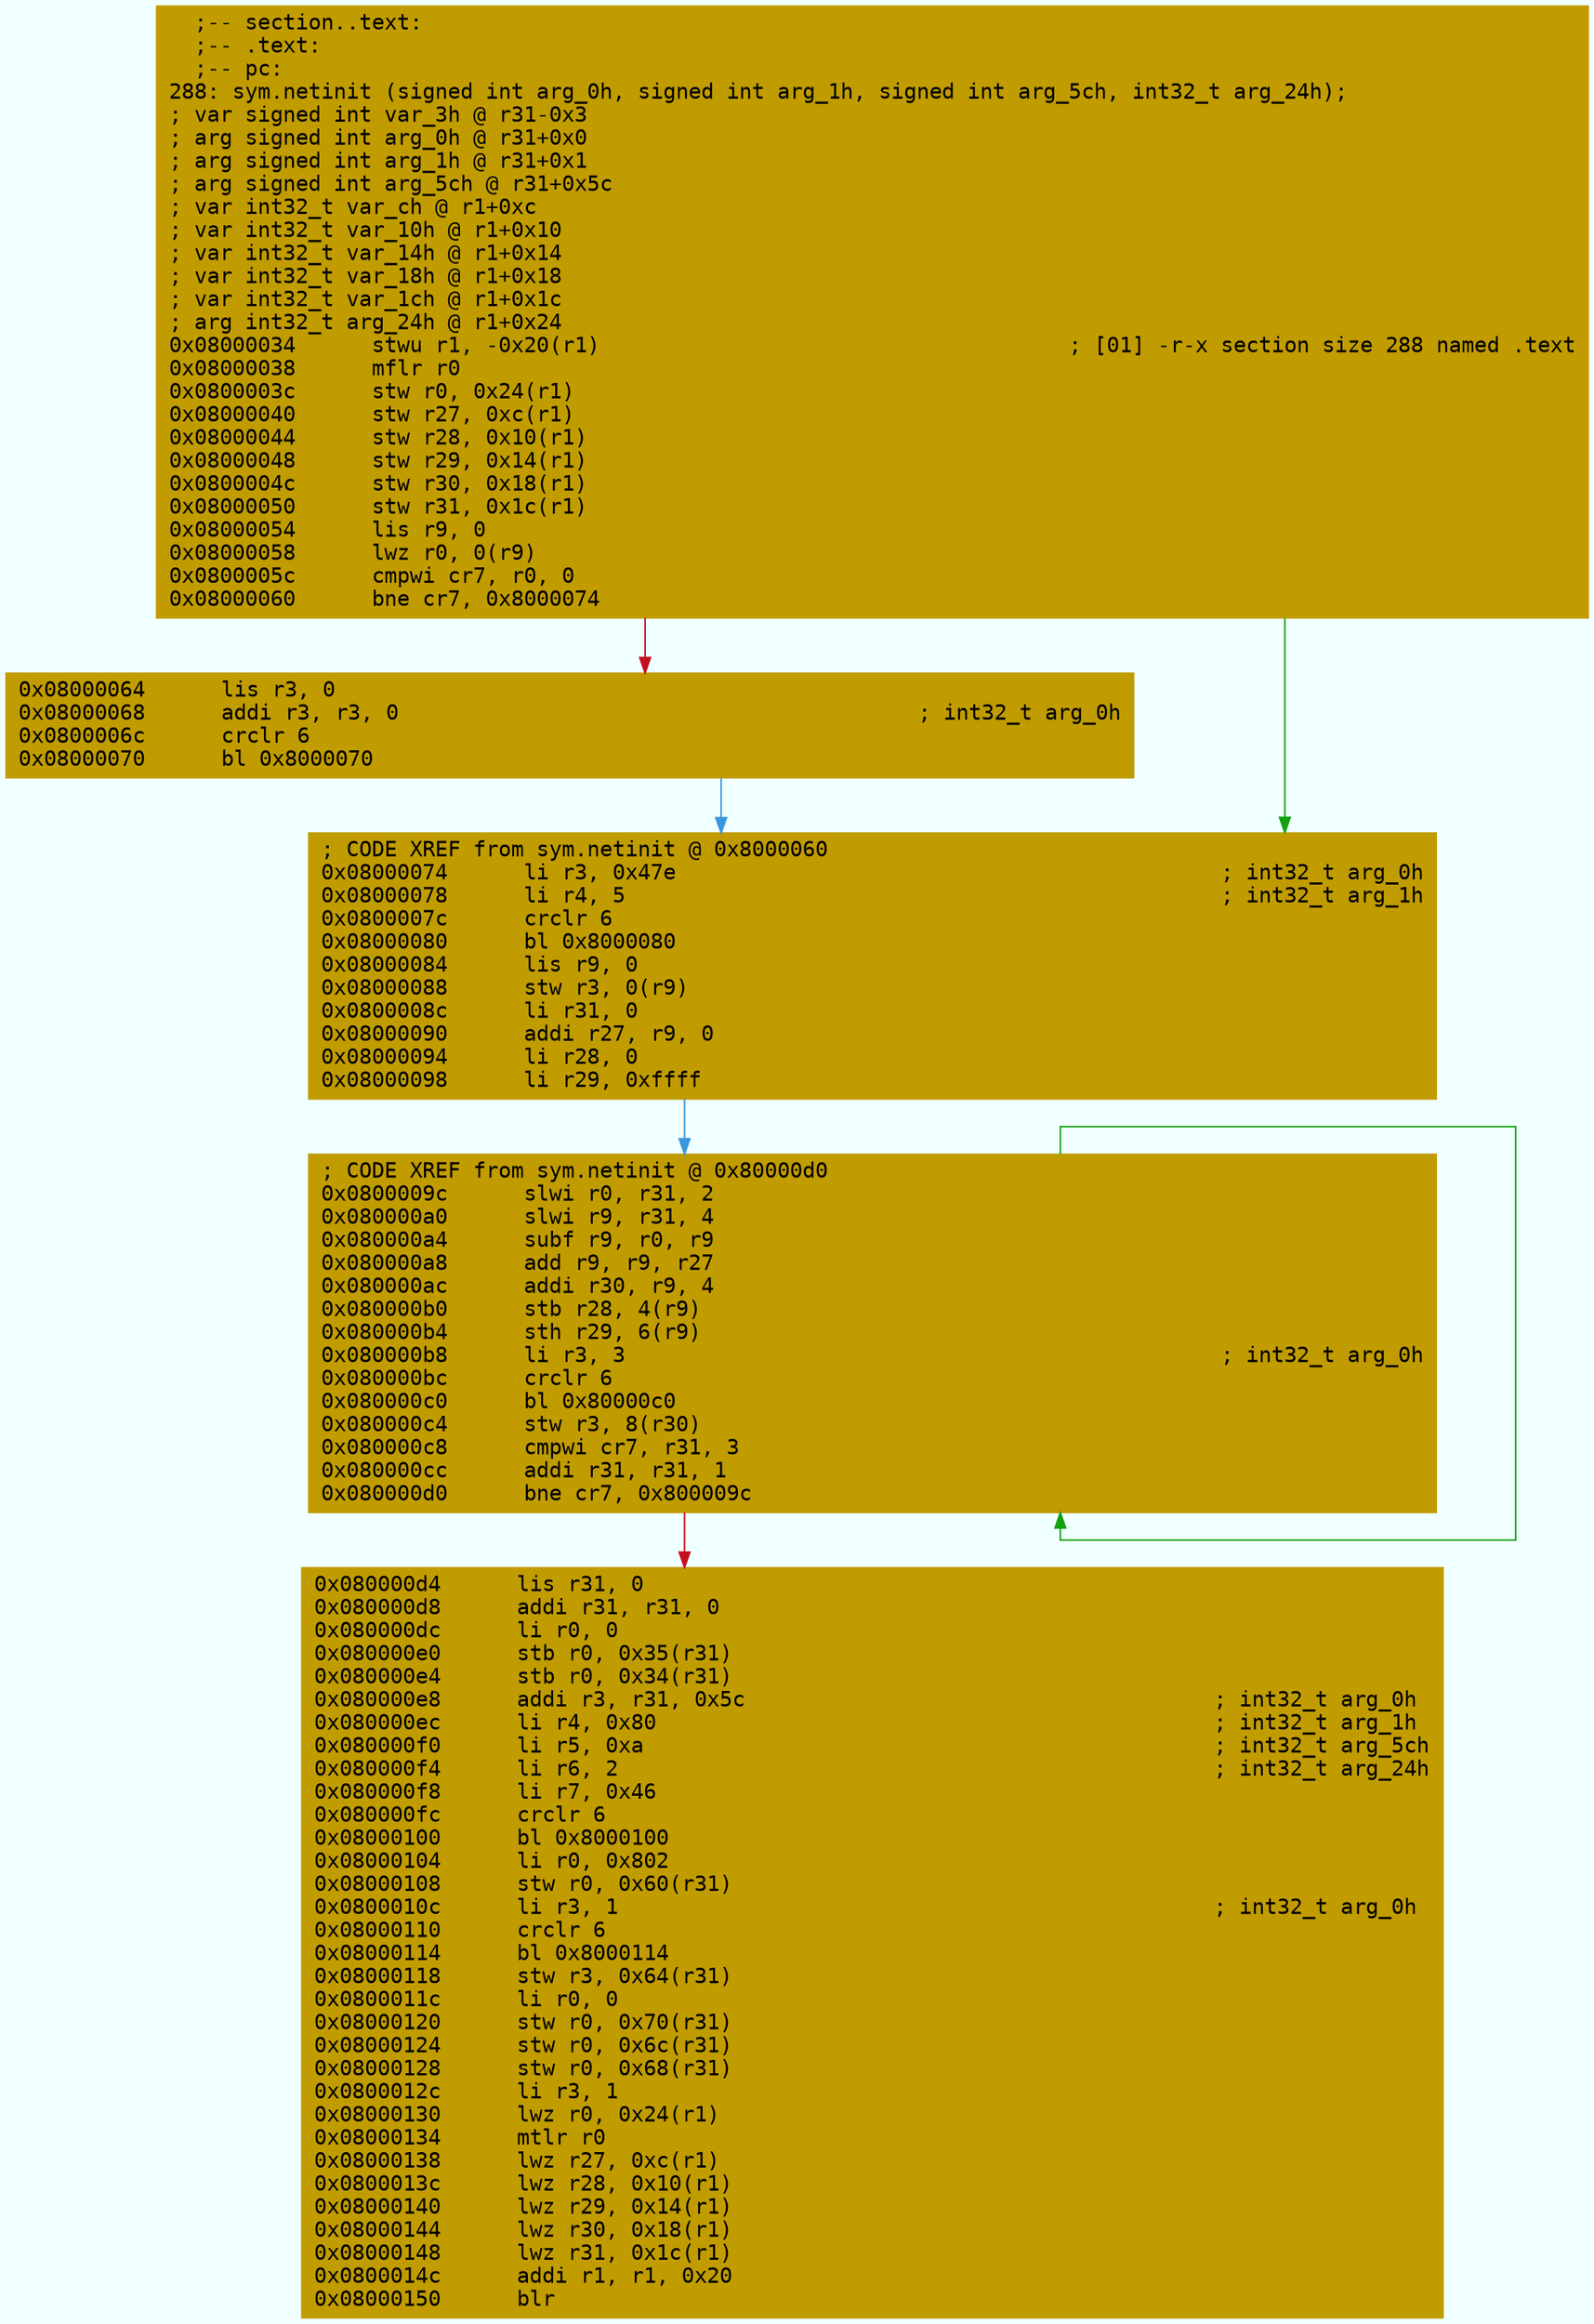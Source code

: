 digraph code {
	graph [bgcolor=azure fontsize=8 fontname="Courier" splines="ortho"];
	node [fillcolor=gray style=filled shape=box];
	edge [arrowhead="normal"];
	"0x08000034" [URL="sym.netinit/0x08000034", fillcolor="#c19c00",color="#c19c00", fontname="Courier",label="  ;-- section..text:\l  ;-- .text:\l  ;-- pc:\l288: sym.netinit (signed int arg_0h, signed int arg_1h, signed int arg_5ch, int32_t arg_24h);\l; var signed int var_3h @ r31-0x3\l; arg signed int arg_0h @ r31+0x0\l; arg signed int arg_1h @ r31+0x1\l; arg signed int arg_5ch @ r31+0x5c\l; var int32_t var_ch @ r1+0xc\l; var int32_t var_10h @ r1+0x10\l; var int32_t var_14h @ r1+0x14\l; var int32_t var_18h @ r1+0x18\l; var int32_t var_1ch @ r1+0x1c\l; arg int32_t arg_24h @ r1+0x24\l0x08000034      stwu r1, -0x20(r1)                                     ; [01] -r-x section size 288 named .text\l0x08000038      mflr r0\l0x0800003c      stw r0, 0x24(r1)\l0x08000040      stw r27, 0xc(r1)\l0x08000044      stw r28, 0x10(r1)\l0x08000048      stw r29, 0x14(r1)\l0x0800004c      stw r30, 0x18(r1)\l0x08000050      stw r31, 0x1c(r1)\l0x08000054      lis r9, 0\l0x08000058      lwz r0, 0(r9)\l0x0800005c      cmpwi cr7, r0, 0\l0x08000060      bne cr7, 0x8000074\l"]
	"0x08000064" [URL="sym.netinit/0x08000064", fillcolor="#c19c00",color="#c19c00", fontname="Courier",label="0x08000064      lis r3, 0\l0x08000068      addi r3, r3, 0                                         ; int32_t arg_0h\l0x0800006c      crclr 6\l0x08000070      bl 0x8000070\l"]
	"0x08000074" [URL="sym.netinit/0x08000074", fillcolor="#c19c00",color="#c19c00", fontname="Courier",label="; CODE XREF from sym.netinit @ 0x8000060\l0x08000074      li r3, 0x47e                                           ; int32_t arg_0h\l0x08000078      li r4, 5                                               ; int32_t arg_1h\l0x0800007c      crclr 6\l0x08000080      bl 0x8000080\l0x08000084      lis r9, 0\l0x08000088      stw r3, 0(r9)\l0x0800008c      li r31, 0\l0x08000090      addi r27, r9, 0\l0x08000094      li r28, 0\l0x08000098      li r29, 0xffff\l"]
	"0x0800009c" [URL="sym.netinit/0x0800009c", fillcolor="#c19c00",color="#c19c00", fontname="Courier",label="; CODE XREF from sym.netinit @ 0x80000d0\l0x0800009c      slwi r0, r31, 2\l0x080000a0      slwi r9, r31, 4\l0x080000a4      subf r9, r0, r9\l0x080000a8      add r9, r9, r27\l0x080000ac      addi r30, r9, 4\l0x080000b0      stb r28, 4(r9)\l0x080000b4      sth r29, 6(r9)\l0x080000b8      li r3, 3                                               ; int32_t arg_0h\l0x080000bc      crclr 6\l0x080000c0      bl 0x80000c0\l0x080000c4      stw r3, 8(r30)\l0x080000c8      cmpwi cr7, r31, 3\l0x080000cc      addi r31, r31, 1\l0x080000d0      bne cr7, 0x800009c\l"]
	"0x080000d4" [URL="sym.netinit/0x080000d4", fillcolor="#c19c00",color="#c19c00", fontname="Courier",label="0x080000d4      lis r31, 0\l0x080000d8      addi r31, r31, 0\l0x080000dc      li r0, 0\l0x080000e0      stb r0, 0x35(r31)\l0x080000e4      stb r0, 0x34(r31)\l0x080000e8      addi r3, r31, 0x5c                                     ; int32_t arg_0h\l0x080000ec      li r4, 0x80                                            ; int32_t arg_1h\l0x080000f0      li r5, 0xa                                             ; int32_t arg_5ch\l0x080000f4      li r6, 2                                               ; int32_t arg_24h\l0x080000f8      li r7, 0x46\l0x080000fc      crclr 6\l0x08000100      bl 0x8000100\l0x08000104      li r0, 0x802\l0x08000108      stw r0, 0x60(r31)\l0x0800010c      li r3, 1                                               ; int32_t arg_0h\l0x08000110      crclr 6\l0x08000114      bl 0x8000114\l0x08000118      stw r3, 0x64(r31)\l0x0800011c      li r0, 0\l0x08000120      stw r0, 0x70(r31)\l0x08000124      stw r0, 0x6c(r31)\l0x08000128      stw r0, 0x68(r31)\l0x0800012c      li r3, 1\l0x08000130      lwz r0, 0x24(r1)\l0x08000134      mtlr r0\l0x08000138      lwz r27, 0xc(r1)\l0x0800013c      lwz r28, 0x10(r1)\l0x08000140      lwz r29, 0x14(r1)\l0x08000144      lwz r30, 0x18(r1)\l0x08000148      lwz r31, 0x1c(r1)\l0x0800014c      addi r1, r1, 0x20\l0x08000150      blr\l"]
        "0x08000034" -> "0x08000074" [color="#13a10e"];
        "0x08000034" -> "0x08000064" [color="#c50f1f"];
        "0x08000064" -> "0x08000074" [color="#3a96dd"];
        "0x08000074" -> "0x0800009c" [color="#3a96dd"];
        "0x0800009c" -> "0x0800009c" [color="#13a10e"];
        "0x0800009c" -> "0x080000d4" [color="#c50f1f"];
}
